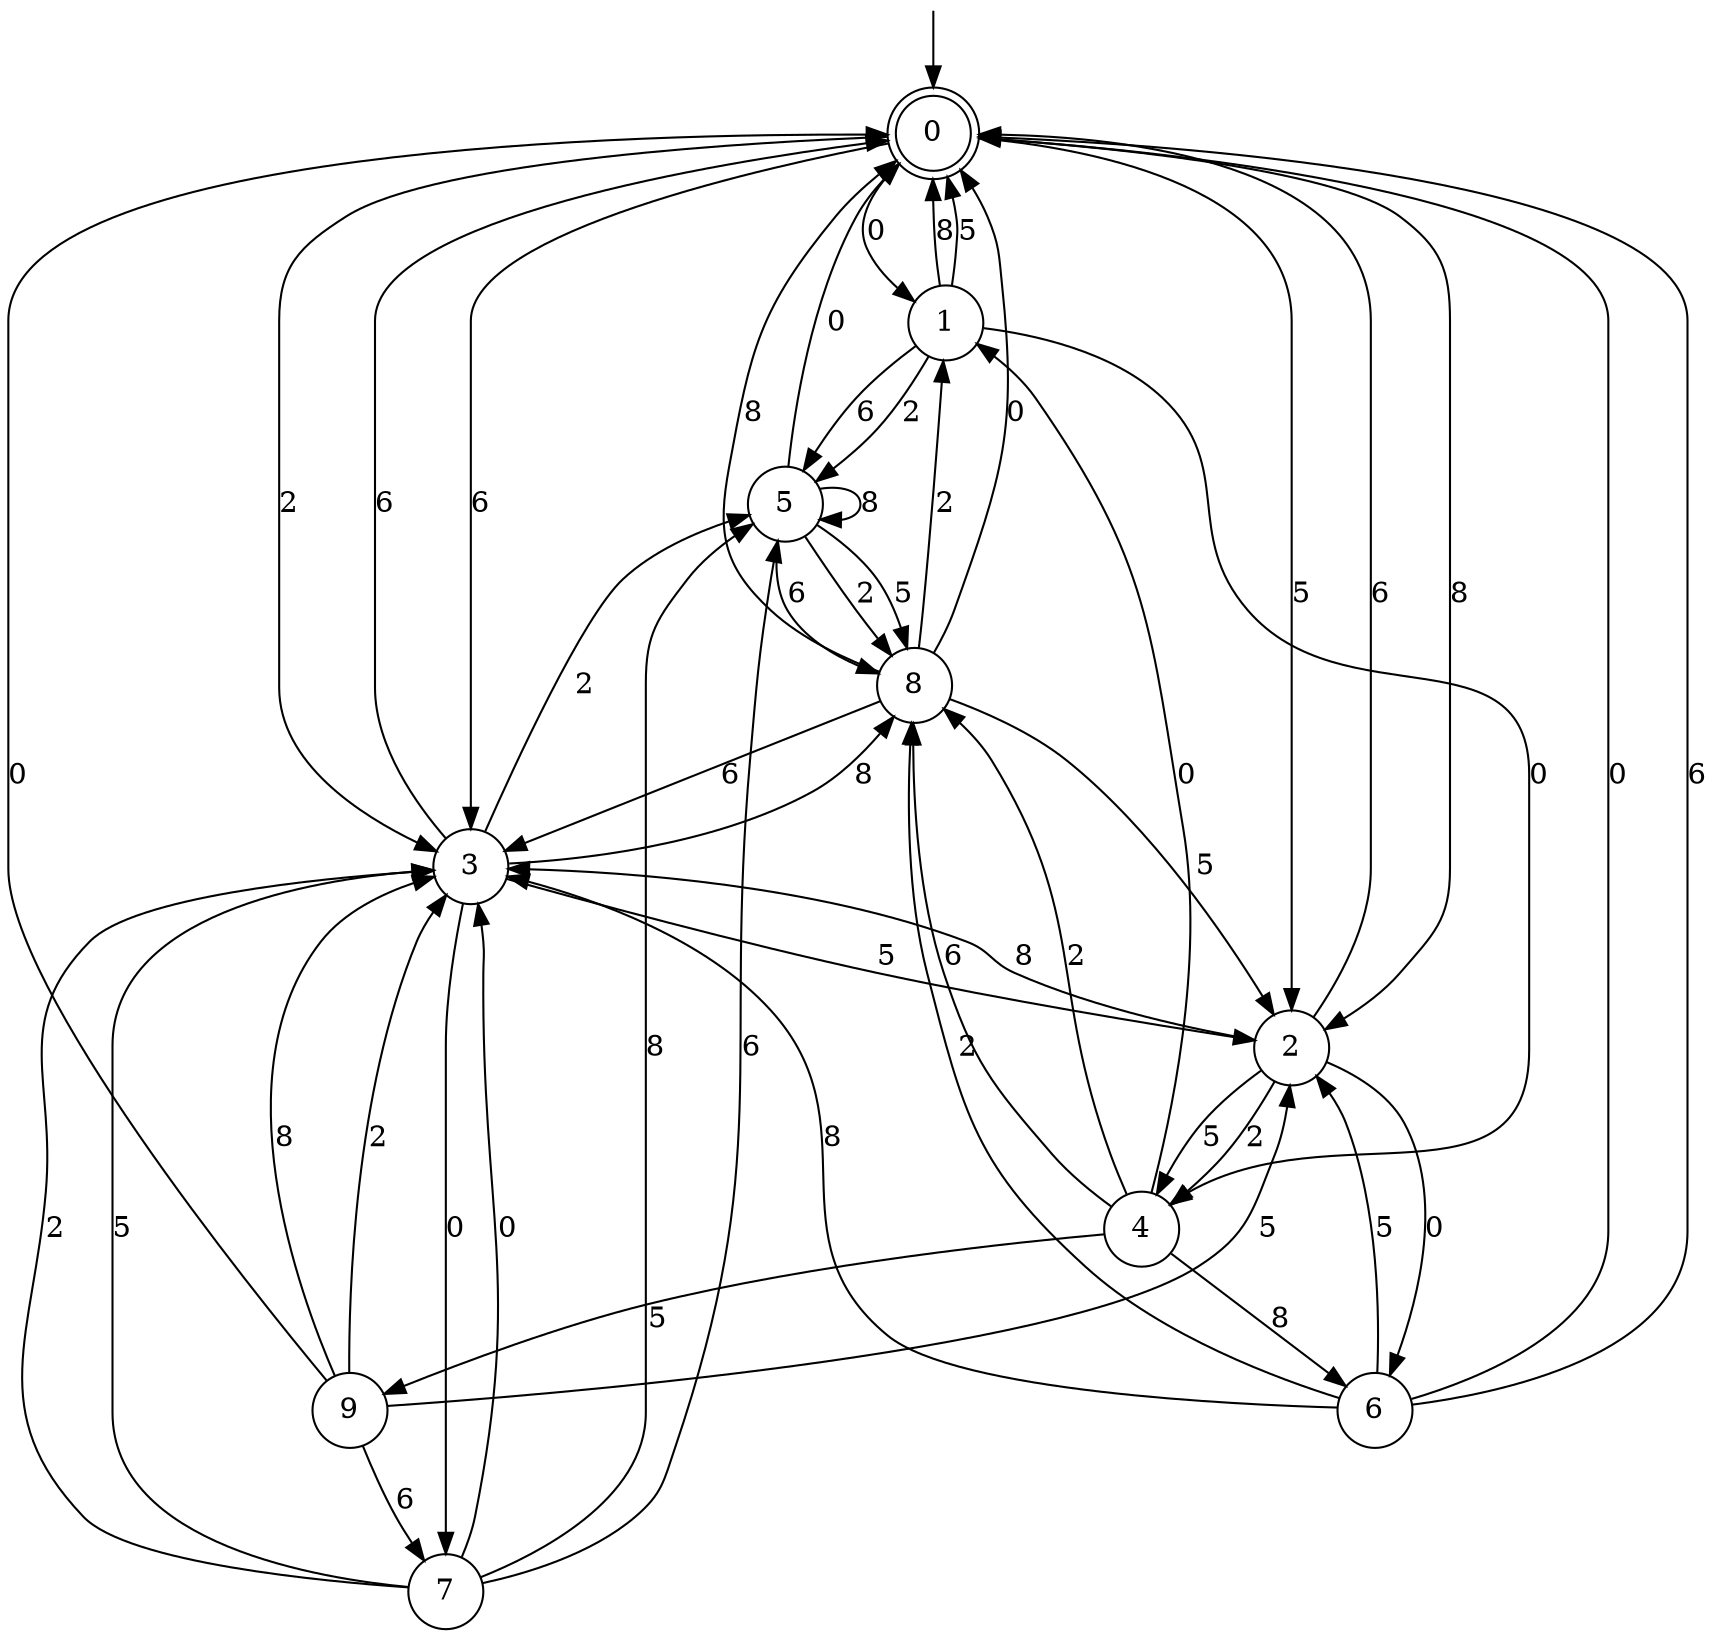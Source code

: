 digraph g {

	s0 [shape="doublecircle" label="0"];
	s1 [shape="circle" label="1"];
	s2 [shape="circle" label="2"];
	s3 [shape="circle" label="3"];
	s4 [shape="circle" label="4"];
	s5 [shape="circle" label="5"];
	s6 [shape="circle" label="6"];
	s7 [shape="circle" label="7"];
	s8 [shape="circle" label="8"];
	s9 [shape="circle" label="9"];
	s0 -> s1 [label="0"];
	s0 -> s2 [label="8"];
	s0 -> s3 [label="6"];
	s0 -> s3 [label="2"];
	s0 -> s2 [label="5"];
	s1 -> s4 [label="0"];
	s1 -> s0 [label="8"];
	s1 -> s5 [label="6"];
	s1 -> s5 [label="2"];
	s1 -> s0 [label="5"];
	s2 -> s6 [label="0"];
	s2 -> s3 [label="8"];
	s2 -> s0 [label="6"];
	s2 -> s4 [label="2"];
	s2 -> s4 [label="5"];
	s3 -> s7 [label="0"];
	s3 -> s8 [label="8"];
	s3 -> s0 [label="6"];
	s3 -> s5 [label="2"];
	s3 -> s2 [label="5"];
	s4 -> s1 [label="0"];
	s4 -> s6 [label="8"];
	s4 -> s8 [label="6"];
	s4 -> s8 [label="2"];
	s4 -> s9 [label="5"];
	s5 -> s0 [label="0"];
	s5 -> s5 [label="8"];
	s5 -> s8 [label="6"];
	s5 -> s8 [label="2"];
	s5 -> s8 [label="5"];
	s6 -> s0 [label="0"];
	s6 -> s3 [label="8"];
	s6 -> s0 [label="6"];
	s6 -> s8 [label="2"];
	s6 -> s2 [label="5"];
	s7 -> s3 [label="0"];
	s7 -> s5 [label="8"];
	s7 -> s5 [label="6"];
	s7 -> s3 [label="2"];
	s7 -> s3 [label="5"];
	s8 -> s0 [label="0"];
	s8 -> s0 [label="8"];
	s8 -> s3 [label="6"];
	s8 -> s1 [label="2"];
	s8 -> s2 [label="5"];
	s9 -> s0 [label="0"];
	s9 -> s3 [label="8"];
	s9 -> s7 [label="6"];
	s9 -> s3 [label="2"];
	s9 -> s2 [label="5"];

__start0 [label="" shape="none" width="0" height="0"];
__start0 -> s0;

}
